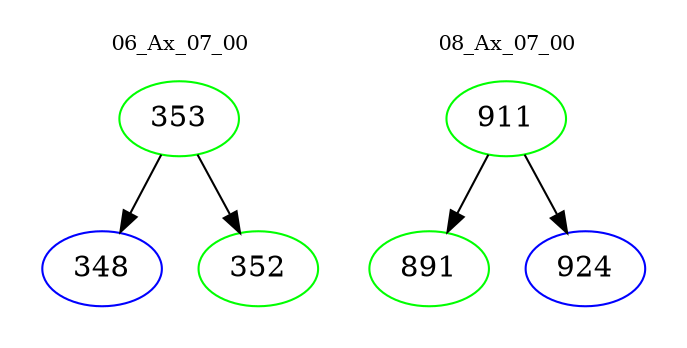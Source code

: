 digraph{
subgraph cluster_0 {
color = white
label = "06_Ax_07_00";
fontsize=10;
T0_353 [label="353", color="green"]
T0_353 -> T0_348 [color="black"]
T0_348 [label="348", color="blue"]
T0_353 -> T0_352 [color="black"]
T0_352 [label="352", color="green"]
}
subgraph cluster_1 {
color = white
label = "08_Ax_07_00";
fontsize=10;
T1_911 [label="911", color="green"]
T1_911 -> T1_891 [color="black"]
T1_891 [label="891", color="green"]
T1_911 -> T1_924 [color="black"]
T1_924 [label="924", color="blue"]
}
}
